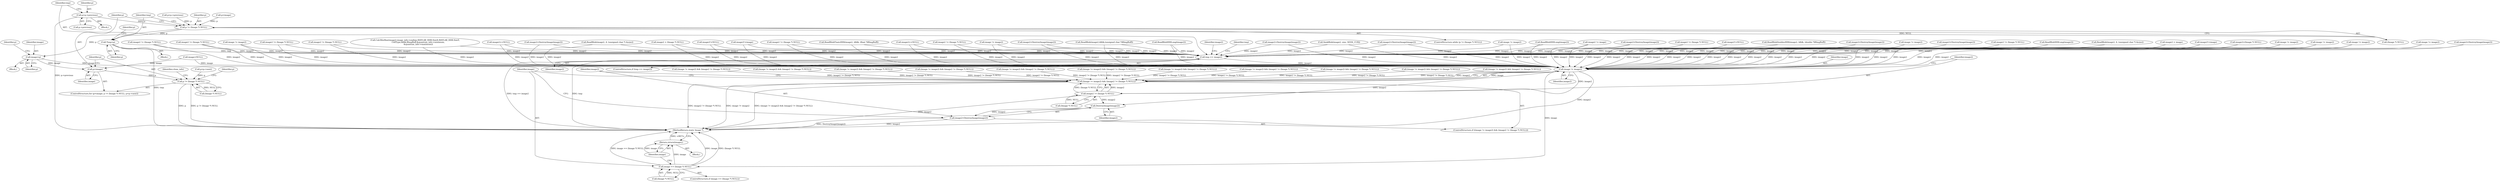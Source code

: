 digraph "0_ImageMagick_f7206618d27c2e69d977abf40e3035a33e5f6be0@pointer" {
"1002207" [label="(Call,p=p->previous)"];
"1002184" [label="(Call,p != (Image *) NULL)"];
"1002191" [label="(Call,*tmp=p)"];
"1002213" [label="(Call,tmp == image2)"];
"1002294" [label="(Call,image != image2)"];
"1002293" [label="(Call,(image != image2) && (image2 != (Image *) NULL))"];
"1002297" [label="(Call,image2 != (Image *) NULL)"];
"1002304" [label="(Call,DestroyImage(image2))"];
"1002302" [label="(Call,image2=DestroyImage(image2))"];
"1002307" [label="(Call,image == (Image *) NULL)"];
"1002312" [label="(Return,return(image);)"];
"1002226" [label="(Call,image=p)"];
"1002235" [label="(Call,p=image)"];
"1002238" [label="(Call,p != (Image *) NULL)"];
"1002309" [label="(Call,(Image *) NULL)"];
"1002237" [label="(Identifier,image)"];
"1002240" [label="(Call,(Image *) NULL)"];
"1002102" [label="(Call,image2 = image)"];
"1001630" [label="(Call,ReadBlob(image2,ldblk,(unsigned char *)BImgBuff))"];
"1001491" [label="(Call,(image != image2) && (image2 != (Image *) NULL))"];
"1000714" [label="(Call,(image != image2) && (image2 != (Image *) NULL))"];
"1000432" [label="(Call,image2=DestroyImage(image2))"];
"1002180" [label="(Call,image=NULL)"];
"1000715" [label="(Call,image != image2)"];
"1001450" [label="(Call,image != image2)"];
"1000776" [label="(Call,ReadBlobXXXLong(image2))"];
"1002213" [label="(Call,tmp == image2)"];
"1002295" [label="(Identifier,image)"];
"1001258" [label="(Call,image != image2)"];
"1002296" [label="(Identifier,image2)"];
"1002216" [label="(Call,image2=(Image *) NULL)"];
"1001492" [label="(Call,image != image2)"];
"1002239" [label="(Identifier,p)"];
"1002214" [label="(Identifier,tmp)"];
"1000534" [label="(Call,(image != image2) && (image2 != (Image *) NULL))"];
"1002305" [label="(Identifier,image2)"];
"1002227" [label="(Identifier,image)"];
"1002229" [label="(Call,p=p->previous)"];
"1002226" [label="(Call,image=p)"];
"1000803" [label="(Call,image2=DestroyImage(image2))"];
"1002234" [label="(ControlStructure,for (p=image; p != (Image *) NULL; p=p->next))"];
"1001231" [label="(Call,image2=DestroyImage(image2))"];
"1000832" [label="(Call,image2 != (Image *) NULL)"];
"1002215" [label="(Identifier,image2)"];
"1002298" [label="(Identifier,image2)"];
"1002306" [label="(ControlStructure,if (image == (Image *) NULL))"];
"1002186" [label="(Call,(Image *) NULL)"];
"1000427" [label="(Call,image2 != (Image *) NULL)"];
"1002185" [label="(Identifier,p)"];
"1002292" [label="(ControlStructure,if ((image != image2) && (image2 != (Image *) NULL)))"];
"1002206" [label="(Block,)"];
"1001495" [label="(Call,image2 != (Image *) NULL)"];
"1001541" [label="(Call,CalcMinMax(image2,image_info->endian,MATLAB_HDR.SizeX,MATLAB_HDR.SizeY,\n          CellType,ldblk,BImgBuff,&quantum_info->minimum,\n          &quantum_info->maximum))"];
"1001055" [label="(Call,ReadBlob(image2, 4, (unsigned char *) &size))"];
"1002003" [label="(Call,image2!=NULL)"];
"1002183" [label="(ControlStructure,while (p != (Image *) NULL))"];
"1002208" [label="(Identifier,p)"];
"1001892" [label="(Call,ReadBlobFloatsXXX(image2, ldblk, (float *)BImgBuff))"];
"1002299" [label="(Call,(Image *) NULL)"];
"1000723" [label="(Call,image2=DestroyImage(image2))"];
"1001017" [label="(Call,SeekBlob(image2, size, SEEK_CUR))"];
"1000590" [label="(Call,image2 != image)"];
"1002192" [label="(Identifier,tmp)"];
"1002256" [label="(Identifier,clone_info)"];
"1002217" [label="(Identifier,image2)"];
"1002117" [label="(Call,image2!=NULL)"];
"1002307" [label="(Call,image == (Image *) NULL)"];
"1000837" [label="(Call,image2=DestroyImage(image2))"];
"1000798" [label="(Call,image2 != (Image *) NULL)"];
"1002236" [label="(Identifier,p)"];
"1001223" [label="(Call,image != image2)"];
"1001226" [label="(Call,image2 != (Image *) NULL)"];
"1002243" [label="(Call,p=p->next)"];
"1002230" [label="(Identifier,p)"];
"1002177" [label="(Call,p=image)"];
"1002302" [label="(Call,image2=DestroyImage(image2))"];
"1000157" [label="(Block,)"];
"1002235" [label="(Call,p=image)"];
"1000568" [label="(Call,image2==NULL)"];
"1001458" [label="(Call,image2=DestroyImage(image2))"];
"1000227" [label="(Call,image2 = (Image *) NULL)"];
"1002007" [label="(Call,image2!=image)"];
"1000758" [label="(Call,(image != image2) && (image2 != (Image *) NULL))"];
"1000718" [label="(Call,image2 != (Image *) NULL)"];
"1002303" [label="(Identifier,image2)"];
"1002189" [label="(Block,)"];
"1002209" [label="(Call,p->previous)"];
"1002225" [label="(Block,)"];
"1002099" [label="(Call,image2==NULL)"];
"1001261" [label="(Call,image2 != (Image *) NULL)"];
"1000673" [label="(Call,ReadBlobXXXLong(image2))"];
"1002193" [label="(Identifier,p)"];
"1001266" [label="(Call,image2=DestroyImage(image2))"];
"1001449" [label="(Call,(image != image2) && (image2 != (Image *) NULL))"];
"1000423" [label="(Call,(image != image2) && (image2 != (Image *) NULL))"];
"1000424" [label="(Call,image != image2)"];
"1002314" [label="(MethodReturn,static Image *)"];
"1002313" [label="(Identifier,image)"];
"1002191" [label="(Call,*tmp=p)"];
"1001500" [label="(Call,image2=DestroyImage(image2))"];
"1002212" [label="(ControlStructure,if (tmp == image2))"];
"1002238" [label="(Call,p != (Image *) NULL)"];
"1001453" [label="(Call,image2 != (Image *) NULL)"];
"1002308" [label="(Identifier,image)"];
"1001853" [label="(Call,ReadBlobDoublesXXX(image2, ldblk, (double *)BImgBuff))"];
"1002297" [label="(Call,image2 != (Image *) NULL)"];
"1002250" [label="(Identifier,p)"];
"1002198" [label="(Identifier,p)"];
"1002312" [label="(Return,return(image);)"];
"1000696" [label="(Call,ReadBlobXXXLong(image2))"];
"1000794" [label="(Call,(image != image2) && (image2 != (Image *) NULL))"];
"1002207" [label="(Call,p=p->previous)"];
"1002184" [label="(Call,p != (Image *) NULL)"];
"1002294" [label="(Call,image != image2)"];
"1000828" [label="(Call,(image != image2) && (image2 != (Image *) NULL))"];
"1002304" [label="(Call,DestroyImage(image2))"];
"1000857" [label="(Call,(image != image2) && (image2 != (Image *) NULL))"];
"1001222" [label="(Call,(image != image2) && (image2 != (Image *) NULL))"];
"1002293" [label="(Call,(image != image2) && (image2 != (Image *) NULL))"];
"1002223" [label="(Identifier,tmp)"];
"1001028" [label="(Call,ReadBlob(image2, 4, (unsigned char *) &size))"];
"1002120" [label="(Call,image2!=image)"];
"1000829" [label="(Call,image != image2)"];
"1002228" [label="(Identifier,p)"];
"1001257" [label="(Call,(image != image2) && (image2 != (Image *) NULL))"];
"1000795" [label="(Call,image != image2)"];
"1002207" -> "1002206"  [label="AST: "];
"1002207" -> "1002209"  [label="CFG: "];
"1002208" -> "1002207"  [label="AST: "];
"1002209" -> "1002207"  [label="AST: "];
"1002214" -> "1002207"  [label="CFG: "];
"1002207" -> "1002314"  [label="DDG: p->previous"];
"1002207" -> "1002184"  [label="DDG: p"];
"1002184" -> "1002183"  [label="AST: "];
"1002184" -> "1002186"  [label="CFG: "];
"1002185" -> "1002184"  [label="AST: "];
"1002186" -> "1002184"  [label="AST: "];
"1002192" -> "1002184"  [label="CFG: "];
"1002236" -> "1002184"  [label="CFG: "];
"1002177" -> "1002184"  [label="DDG: p"];
"1002229" -> "1002184"  [label="DDG: p"];
"1002186" -> "1002184"  [label="DDG: NULL"];
"1002184" -> "1002191"  [label="DDG: p"];
"1002184" -> "1002226"  [label="DDG: p"];
"1002191" -> "1002189"  [label="AST: "];
"1002191" -> "1002193"  [label="CFG: "];
"1002192" -> "1002191"  [label="AST: "];
"1002193" -> "1002191"  [label="AST: "];
"1002198" -> "1002191"  [label="CFG: "];
"1002191" -> "1002314"  [label="DDG: tmp"];
"1002191" -> "1002213"  [label="DDG: tmp"];
"1002213" -> "1002212"  [label="AST: "];
"1002213" -> "1002215"  [label="CFG: "];
"1002214" -> "1002213"  [label="AST: "];
"1002215" -> "1002213"  [label="AST: "];
"1002217" -> "1002213"  [label="CFG: "];
"1002223" -> "1002213"  [label="CFG: "];
"1002213" -> "1002314"  [label="DDG: tmp"];
"1002213" -> "1002314"  [label="DDG: tmp == image2"];
"1001492" -> "1002213"  [label="DDG: image2"];
"1000568" -> "1002213"  [label="DDG: image2"];
"1000227" -> "1002213"  [label="DDG: image2"];
"1000715" -> "1002213"  [label="DDG: image2"];
"1000776" -> "1002213"  [label="DDG: image2"];
"1000590" -> "1002213"  [label="DDG: image2"];
"1001495" -> "1002213"  [label="DDG: image2"];
"1001853" -> "1002213"  [label="DDG: image2"];
"1001028" -> "1002213"  [label="DDG: image2"];
"1001258" -> "1002213"  [label="DDG: image2"];
"1002003" -> "1002213"  [label="DDG: image2"];
"1001500" -> "1002213"  [label="DDG: image2"];
"1002007" -> "1002213"  [label="DDG: image2"];
"1000427" -> "1002213"  [label="DDG: image2"];
"1001450" -> "1002213"  [label="DDG: image2"];
"1002102" -> "1002213"  [label="DDG: image2"];
"1001630" -> "1002213"  [label="DDG: image2"];
"1001266" -> "1002213"  [label="DDG: image2"];
"1001231" -> "1002213"  [label="DDG: image2"];
"1000837" -> "1002213"  [label="DDG: image2"];
"1000723" -> "1002213"  [label="DDG: image2"];
"1000696" -> "1002213"  [label="DDG: image2"];
"1002117" -> "1002213"  [label="DDG: image2"];
"1001458" -> "1002213"  [label="DDG: image2"];
"1002120" -> "1002213"  [label="DDG: image2"];
"1001892" -> "1002213"  [label="DDG: image2"];
"1001261" -> "1002213"  [label="DDG: image2"];
"1001055" -> "1002213"  [label="DDG: image2"];
"1001541" -> "1002213"  [label="DDG: image2"];
"1002216" -> "1002213"  [label="DDG: image2"];
"1001017" -> "1002213"  [label="DDG: image2"];
"1002099" -> "1002213"  [label="DDG: image2"];
"1000424" -> "1002213"  [label="DDG: image2"];
"1000798" -> "1002213"  [label="DDG: image2"];
"1000673" -> "1002213"  [label="DDG: image2"];
"1000832" -> "1002213"  [label="DDG: image2"];
"1001223" -> "1002213"  [label="DDG: image2"];
"1000718" -> "1002213"  [label="DDG: image2"];
"1000432" -> "1002213"  [label="DDG: image2"];
"1001226" -> "1002213"  [label="DDG: image2"];
"1001453" -> "1002213"  [label="DDG: image2"];
"1000803" -> "1002213"  [label="DDG: image2"];
"1000795" -> "1002213"  [label="DDG: image2"];
"1000829" -> "1002213"  [label="DDG: image2"];
"1002213" -> "1002294"  [label="DDG: image2"];
"1002294" -> "1002293"  [label="AST: "];
"1002294" -> "1002296"  [label="CFG: "];
"1002295" -> "1002294"  [label="AST: "];
"1002296" -> "1002294"  [label="AST: "];
"1002298" -> "1002294"  [label="CFG: "];
"1002293" -> "1002294"  [label="CFG: "];
"1002294" -> "1002314"  [label="DDG: image2"];
"1002294" -> "1002293"  [label="DDG: image"];
"1002294" -> "1002293"  [label="DDG: image2"];
"1002180" -> "1002294"  [label="DDG: image"];
"1002226" -> "1002294"  [label="DDG: image"];
"1001492" -> "1002294"  [label="DDG: image2"];
"1000568" -> "1002294"  [label="DDG: image2"];
"1000227" -> "1002294"  [label="DDG: image2"];
"1000715" -> "1002294"  [label="DDG: image2"];
"1000776" -> "1002294"  [label="DDG: image2"];
"1000590" -> "1002294"  [label="DDG: image2"];
"1001495" -> "1002294"  [label="DDG: image2"];
"1001853" -> "1002294"  [label="DDG: image2"];
"1001028" -> "1002294"  [label="DDG: image2"];
"1001258" -> "1002294"  [label="DDG: image2"];
"1002003" -> "1002294"  [label="DDG: image2"];
"1001500" -> "1002294"  [label="DDG: image2"];
"1002007" -> "1002294"  [label="DDG: image2"];
"1000427" -> "1002294"  [label="DDG: image2"];
"1001450" -> "1002294"  [label="DDG: image2"];
"1002102" -> "1002294"  [label="DDG: image2"];
"1001630" -> "1002294"  [label="DDG: image2"];
"1001266" -> "1002294"  [label="DDG: image2"];
"1001231" -> "1002294"  [label="DDG: image2"];
"1000837" -> "1002294"  [label="DDG: image2"];
"1000723" -> "1002294"  [label="DDG: image2"];
"1000696" -> "1002294"  [label="DDG: image2"];
"1002117" -> "1002294"  [label="DDG: image2"];
"1001458" -> "1002294"  [label="DDG: image2"];
"1002120" -> "1002294"  [label="DDG: image2"];
"1001892" -> "1002294"  [label="DDG: image2"];
"1001261" -> "1002294"  [label="DDG: image2"];
"1001055" -> "1002294"  [label="DDG: image2"];
"1001541" -> "1002294"  [label="DDG: image2"];
"1002216" -> "1002294"  [label="DDG: image2"];
"1001017" -> "1002294"  [label="DDG: image2"];
"1002099" -> "1002294"  [label="DDG: image2"];
"1000424" -> "1002294"  [label="DDG: image2"];
"1000798" -> "1002294"  [label="DDG: image2"];
"1000673" -> "1002294"  [label="DDG: image2"];
"1000832" -> "1002294"  [label="DDG: image2"];
"1001223" -> "1002294"  [label="DDG: image2"];
"1000718" -> "1002294"  [label="DDG: image2"];
"1000432" -> "1002294"  [label="DDG: image2"];
"1001226" -> "1002294"  [label="DDG: image2"];
"1001453" -> "1002294"  [label="DDG: image2"];
"1000803" -> "1002294"  [label="DDG: image2"];
"1000795" -> "1002294"  [label="DDG: image2"];
"1000829" -> "1002294"  [label="DDG: image2"];
"1002294" -> "1002297"  [label="DDG: image2"];
"1002294" -> "1002304"  [label="DDG: image2"];
"1002294" -> "1002307"  [label="DDG: image"];
"1002293" -> "1002292"  [label="AST: "];
"1002293" -> "1002297"  [label="CFG: "];
"1002297" -> "1002293"  [label="AST: "];
"1002303" -> "1002293"  [label="CFG: "];
"1002308" -> "1002293"  [label="CFG: "];
"1002293" -> "1002314"  [label="DDG: image2 != (Image *) NULL"];
"1002293" -> "1002314"  [label="DDG: image != image2"];
"1002293" -> "1002314"  [label="DDG: (image != image2) && (image2 != (Image *) NULL)"];
"1001491" -> "1002293"  [label="DDG: image2 != (Image *) NULL"];
"1000828" -> "1002293"  [label="DDG: image2 != (Image *) NULL"];
"1001449" -> "1002293"  [label="DDG: image2 != (Image *) NULL"];
"1000534" -> "1002293"  [label="DDG: image2 != (Image *) NULL"];
"1001257" -> "1002293"  [label="DDG: image2 != (Image *) NULL"];
"1000857" -> "1002293"  [label="DDG: image2 != (Image *) NULL"];
"1000423" -> "1002293"  [label="DDG: image2 != (Image *) NULL"];
"1000758" -> "1002293"  [label="DDG: image2 != (Image *) NULL"];
"1000714" -> "1002293"  [label="DDG: image2 != (Image *) NULL"];
"1001222" -> "1002293"  [label="DDG: image2 != (Image *) NULL"];
"1000794" -> "1002293"  [label="DDG: image2 != (Image *) NULL"];
"1002297" -> "1002293"  [label="DDG: image2"];
"1002297" -> "1002293"  [label="DDG: (Image *) NULL"];
"1002297" -> "1002299"  [label="CFG: "];
"1002298" -> "1002297"  [label="AST: "];
"1002299" -> "1002297"  [label="AST: "];
"1002297" -> "1002314"  [label="DDG: image2"];
"1002299" -> "1002297"  [label="DDG: NULL"];
"1002297" -> "1002304"  [label="DDG: image2"];
"1002304" -> "1002302"  [label="AST: "];
"1002304" -> "1002305"  [label="CFG: "];
"1002305" -> "1002304"  [label="AST: "];
"1002302" -> "1002304"  [label="CFG: "];
"1002304" -> "1002302"  [label="DDG: image2"];
"1002302" -> "1002292"  [label="AST: "];
"1002303" -> "1002302"  [label="AST: "];
"1002308" -> "1002302"  [label="CFG: "];
"1002302" -> "1002314"  [label="DDG: image2"];
"1002302" -> "1002314"  [label="DDG: DestroyImage(image2)"];
"1002307" -> "1002306"  [label="AST: "];
"1002307" -> "1002309"  [label="CFG: "];
"1002308" -> "1002307"  [label="AST: "];
"1002309" -> "1002307"  [label="AST: "];
"1002313" -> "1002307"  [label="CFG: "];
"1002307" -> "1002314"  [label="DDG: image"];
"1002307" -> "1002314"  [label="DDG: (Image *) NULL"];
"1002307" -> "1002314"  [label="DDG: image == (Image *) NULL"];
"1002309" -> "1002307"  [label="DDG: NULL"];
"1002307" -> "1002312"  [label="DDG: image"];
"1002312" -> "1000157"  [label="AST: "];
"1002312" -> "1002313"  [label="CFG: "];
"1002313" -> "1002312"  [label="AST: "];
"1002314" -> "1002312"  [label="CFG: "];
"1002312" -> "1002314"  [label="DDG: <RET>"];
"1002313" -> "1002312"  [label="DDG: image"];
"1002226" -> "1002225"  [label="AST: "];
"1002226" -> "1002228"  [label="CFG: "];
"1002227" -> "1002226"  [label="AST: "];
"1002228" -> "1002226"  [label="AST: "];
"1002230" -> "1002226"  [label="CFG: "];
"1002226" -> "1002235"  [label="DDG: image"];
"1002235" -> "1002234"  [label="AST: "];
"1002235" -> "1002237"  [label="CFG: "];
"1002236" -> "1002235"  [label="AST: "];
"1002237" -> "1002235"  [label="AST: "];
"1002239" -> "1002235"  [label="CFG: "];
"1002180" -> "1002235"  [label="DDG: image"];
"1002235" -> "1002238"  [label="DDG: p"];
"1002238" -> "1002234"  [label="AST: "];
"1002238" -> "1002240"  [label="CFG: "];
"1002239" -> "1002238"  [label="AST: "];
"1002240" -> "1002238"  [label="AST: "];
"1002250" -> "1002238"  [label="CFG: "];
"1002256" -> "1002238"  [label="CFG: "];
"1002238" -> "1002314"  [label="DDG: p"];
"1002238" -> "1002314"  [label="DDG: p != (Image *) NULL"];
"1002243" -> "1002238"  [label="DDG: p"];
"1002240" -> "1002238"  [label="DDG: NULL"];
}
